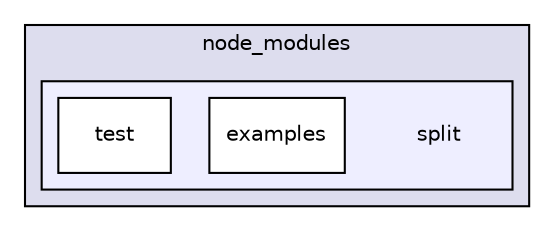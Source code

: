 digraph "gulp-src/node_modules/gulp-html-to-json/node_modules/event-stream/node_modules/split" {
  compound=true
  node [ fontsize="10", fontname="Helvetica"];
  edge [ labelfontsize="10", labelfontname="Helvetica"];
  subgraph clusterdir_b77593aa0de68a9859ef9873ff0aea96 {
    graph [ bgcolor="#ddddee", pencolor="black", label="node_modules" fontname="Helvetica", fontsize="10", URL="dir_b77593aa0de68a9859ef9873ff0aea96.html"]
  subgraph clusterdir_76250a564211ecc9736de6cd39035cb8 {
    graph [ bgcolor="#eeeeff", pencolor="black", label="" URL="dir_76250a564211ecc9736de6cd39035cb8.html"];
    dir_76250a564211ecc9736de6cd39035cb8 [shape=plaintext label="split"];
    dir_d1954c5a226691d7e01915cd56b992c5 [shape=box label="examples" color="black" fillcolor="white" style="filled" URL="dir_d1954c5a226691d7e01915cd56b992c5.html"];
    dir_da8b32efedfe297cbdc2d62bc7502eec [shape=box label="test" color="black" fillcolor="white" style="filled" URL="dir_da8b32efedfe297cbdc2d62bc7502eec.html"];
  }
  }
}
